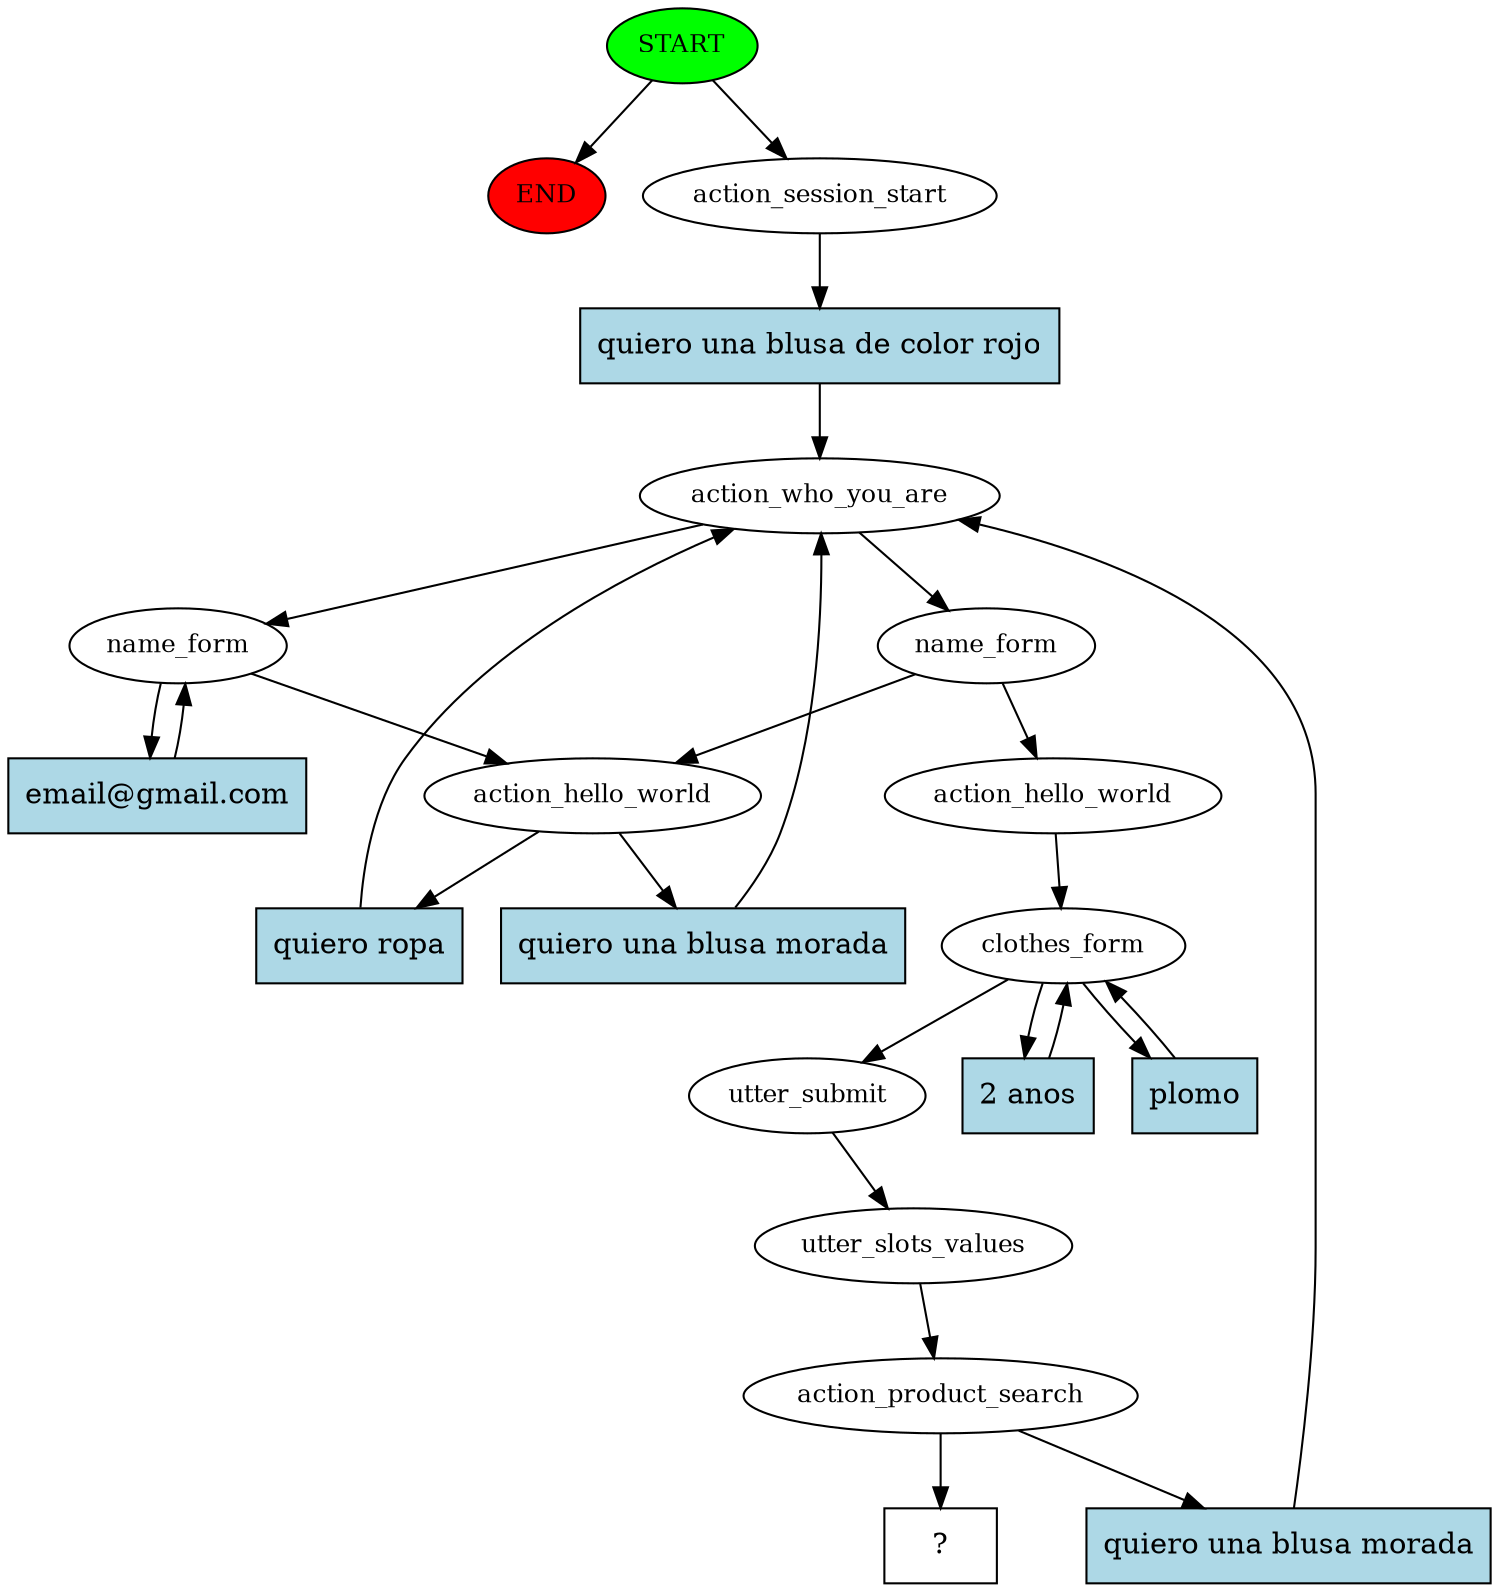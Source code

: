 digraph  {
0 [class="start active", fillcolor=green, fontsize=12, label=START, style=filled];
"-1" [class=end, fillcolor=red, fontsize=12, label=END, style=filled];
1 [class=active, fontsize=12, label=action_session_start];
2 [class=active, fontsize=12, label=action_who_you_are];
3 [class=active, fontsize=12, label=name_form];
6 [class=active, fontsize=12, label=action_hello_world];
8 [class=active, fontsize=12, label=name_form];
9 [class=active, fontsize=12, label=action_hello_world];
10 [class=active, fontsize=12, label=clothes_form];
15 [class=active, fontsize=12, label=utter_submit];
16 [class=active, fontsize=12, label=utter_slots_values];
17 [class=active, fontsize=12, label=action_product_search];
28 [class="intent dashed active", label="  ?  ", shape=rect];
29 [class="intent active", fillcolor=lightblue, label="quiero una blusa de color rojo", shape=rect, style=filled];
30 [class="intent active", fillcolor=lightblue, label="email@gmail.com", shape=rect, style=filled];
31 [class="intent active", fillcolor=lightblue, label="quiero ropa", shape=rect, style=filled];
32 [class="intent active", fillcolor=lightblue, label="quiero una blusa morada", shape=rect, style=filled];
33 [class="intent active", fillcolor=lightblue, label="2 anos", shape=rect, style=filled];
34 [class="intent active", fillcolor=lightblue, label=plomo, shape=rect, style=filled];
35 [class="intent active", fillcolor=lightblue, label="quiero una blusa morada", shape=rect, style=filled];
0 -> "-1"  [class="", key=NONE, label=""];
0 -> 1  [class=active, key=NONE, label=""];
1 -> 29  [class=active, key=0];
2 -> 3  [class=active, key=NONE, label=""];
2 -> 8  [class=active, key=NONE, label=""];
3 -> 6  [class=active, key=NONE, label=""];
3 -> 30  [class=active, key=0];
6 -> 31  [class=active, key=0];
6 -> 32  [class=active, key=0];
8 -> 9  [class=active, key=NONE, label=""];
8 -> 6  [class=active, key=NONE, label=""];
9 -> 10  [class=active, key=NONE, label=""];
10 -> 15  [class=active, key=NONE, label=""];
10 -> 33  [class=active, key=0];
10 -> 34  [class=active, key=0];
15 -> 16  [class=active, key=NONE, label=""];
16 -> 17  [class=active, key=NONE, label=""];
17 -> 28  [class=active, key=NONE, label=""];
17 -> 35  [class=active, key=0];
29 -> 2  [class=active, key=0];
30 -> 3  [class=active, key=0];
31 -> 2  [class=active, key=0];
32 -> 2  [class=active, key=0];
33 -> 10  [class=active, key=0];
34 -> 10  [class=active, key=0];
35 -> 2  [class=active, key=0];
}

